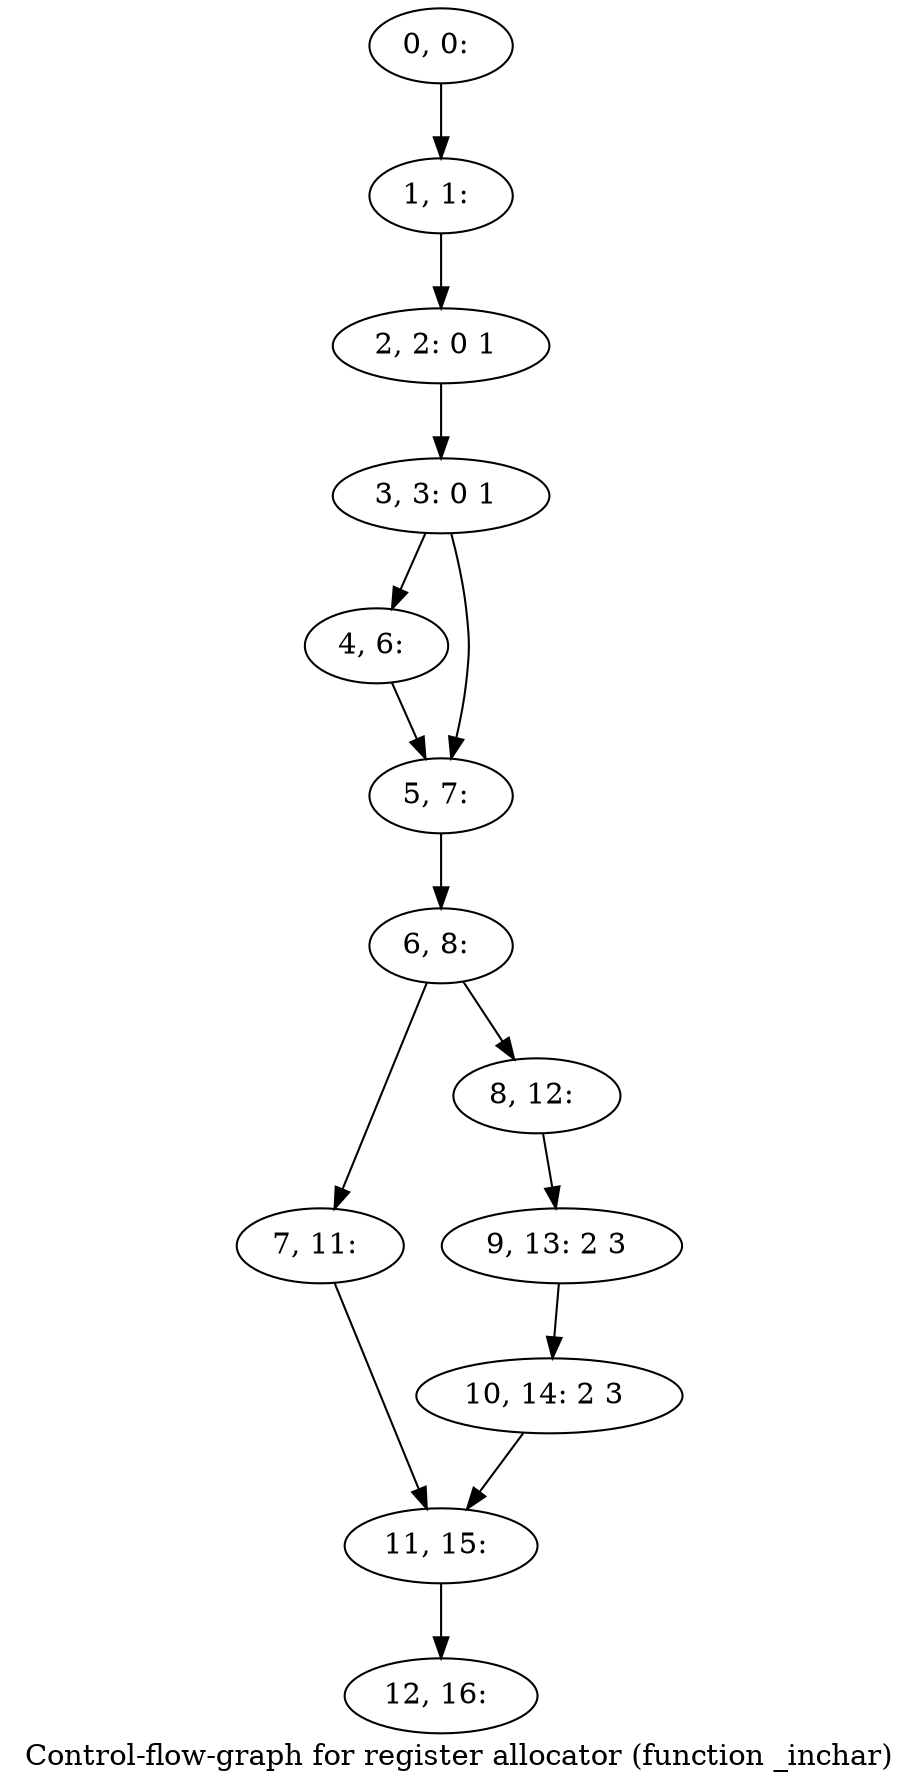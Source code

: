digraph G {
graph [label="Control-flow-graph for register allocator (function _inchar)"]
0[label="0, 0: "];
1[label="1, 1: "];
2[label="2, 2: 0 1 "];
3[label="3, 3: 0 1 "];
4[label="4, 6: "];
5[label="5, 7: "];
6[label="6, 8: "];
7[label="7, 11: "];
8[label="8, 12: "];
9[label="9, 13: 2 3 "];
10[label="10, 14: 2 3 "];
11[label="11, 15: "];
12[label="12, 16: "];
0->1 ;
1->2 ;
2->3 ;
3->4 ;
3->5 ;
4->5 ;
5->6 ;
6->7 ;
6->8 ;
7->11 ;
8->9 ;
9->10 ;
10->11 ;
11->12 ;
}
